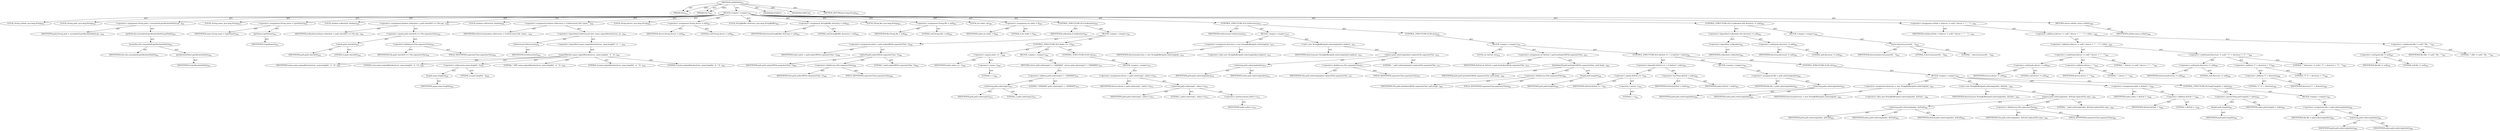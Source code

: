 digraph "toVMSPath" {  
"111669149717" [label = <(METHOD,toVMSPath)<SUB>951</SUB>> ]
"115964117009" [label = <(PARAM,this)<SUB>951</SUB>> ]
"115964117099" [label = <(PARAM,File f)<SUB>951</SUB>> ]
"25769803918" [label = <(BLOCK,&lt;empty&gt;,&lt;empty&gt;)<SUB>951</SUB>> ]
"94489280595" [label = <(LOCAL,String osPath: java.lang.String)<SUB>953</SUB>> ]
"94489280596" [label = <(LOCAL,String path: java.lang.String)<SUB>954</SUB>> ]
"30064771597" [label = <(&lt;operator&gt;.assignment,String path = normalize(f.getAbsolutePath()).ge...)<SUB>954</SUB>> ]
"68719477294" [label = <(IDENTIFIER,path,String path = normalize(f.getAbsolutePath()).ge...)<SUB>954</SUB>> ]
"30064771598" [label = <(getPath,this.normalize(f.getAbsolutePath()).getPath())<SUB>954</SUB>> ]
"30064771599" [label = <(normalize,this.normalize(f.getAbsolutePath()))<SUB>954</SUB>> ]
"68719476756" [label = <(IDENTIFIER,this,this.normalize(f.getAbsolutePath()))<SUB>954</SUB>> ]
"30064771600" [label = <(getAbsolutePath,f.getAbsolutePath())<SUB>954</SUB>> ]
"68719477295" [label = <(IDENTIFIER,f,f.getAbsolutePath())<SUB>954</SUB>> ]
"94489280597" [label = <(LOCAL,String name: java.lang.String)<SUB>955</SUB>> ]
"30064771601" [label = <(&lt;operator&gt;.assignment,String name = f.getName())<SUB>955</SUB>> ]
"68719477296" [label = <(IDENTIFIER,name,String name = f.getName())<SUB>955</SUB>> ]
"30064771602" [label = <(getName,f.getName())<SUB>955</SUB>> ]
"68719477297" [label = <(IDENTIFIER,f,f.getName())<SUB>955</SUB>> ]
"94489280598" [label = <(LOCAL,boolean isAbsolute: boolean)<SUB>956</SUB>> ]
"30064771603" [label = <(&lt;operator&gt;.assignment,boolean isAbsolute = path.charAt(0) == File.sep...)<SUB>956</SUB>> ]
"68719477298" [label = <(IDENTIFIER,isAbsolute,boolean isAbsolute = path.charAt(0) == File.sep...)<SUB>956</SUB>> ]
"30064771604" [label = <(&lt;operator&gt;.equals,path.charAt(0) == File.separatorChar)<SUB>956</SUB>> ]
"30064771605" [label = <(charAt,path.charAt(0))<SUB>956</SUB>> ]
"68719477299" [label = <(IDENTIFIER,path,path.charAt(0))<SUB>956</SUB>> ]
"90194313340" [label = <(LITERAL,0,path.charAt(0))<SUB>956</SUB>> ]
"30064771606" [label = <(&lt;operator&gt;.fieldAccess,File.separatorChar)<SUB>956</SUB>> ]
"68719477300" [label = <(IDENTIFIER,File,path.charAt(0) == File.separatorChar)<SUB>956</SUB>> ]
"55834574882" [label = <(FIELD_IDENTIFIER,separatorChar,separatorChar)<SUB>956</SUB>> ]
"94489280599" [label = <(LOCAL,boolean isDirectory: boolean)<SUB>958</SUB>> ]
"30064771607" [label = <(&lt;operator&gt;.assignment,boolean isDirectory = f.isDirectory() &amp;&amp; !name....)<SUB>958</SUB>> ]
"68719477301" [label = <(IDENTIFIER,isDirectory,boolean isDirectory = f.isDirectory() &amp;&amp; !name....)<SUB>958</SUB>> ]
"30064771608" [label = <(&lt;operator&gt;.logicalAnd,f.isDirectory() &amp;&amp; !name.regionMatches(true, na...)<SUB>958</SUB>> ]
"30064771609" [label = <(isDirectory,f.isDirectory())<SUB>958</SUB>> ]
"68719477302" [label = <(IDENTIFIER,f,f.isDirectory())<SUB>958</SUB>> ]
"30064771610" [label = <(&lt;operator&gt;.logicalNot,!name.regionMatches(true, name.length() - 4, &quot;....)<SUB>959</SUB>> ]
"30064771611" [label = <(regionMatches,name.regionMatches(true, name.length() - 4, &quot;.D...)<SUB>959</SUB>> ]
"68719477303" [label = <(IDENTIFIER,name,name.regionMatches(true, name.length() - 4, &quot;.D...)<SUB>959</SUB>> ]
"90194313341" [label = <(LITERAL,true,name.regionMatches(true, name.length() - 4, &quot;.D...)<SUB>959</SUB>> ]
"30064771612" [label = <(&lt;operator&gt;.subtraction,name.length() - 4)<SUB>959</SUB>> ]
"30064771613" [label = <(length,name.length())<SUB>959</SUB>> ]
"68719477304" [label = <(IDENTIFIER,name,name.length())<SUB>959</SUB>> ]
"90194313342" [label = <(LITERAL,4,name.length() - 4)<SUB>959</SUB>> ]
"90194313343" [label = <(LITERAL,&quot;.DIR&quot;,name.regionMatches(true, name.length() - 4, &quot;.D...)<SUB>959</SUB>> ]
"90194313344" [label = <(LITERAL,0,name.regionMatches(true, name.length() - 4, &quot;.D...)<SUB>959</SUB>> ]
"90194313345" [label = <(LITERAL,4,name.regionMatches(true, name.length() - 4, &quot;.D...)<SUB>959</SUB>> ]
"94489280600" [label = <(LOCAL,String device: java.lang.String)<SUB>961</SUB>> ]
"30064771614" [label = <(&lt;operator&gt;.assignment,String device = null)<SUB>961</SUB>> ]
"68719477305" [label = <(IDENTIFIER,device,String device = null)<SUB>961</SUB>> ]
"90194313346" [label = <(LITERAL,null,String device = null)<SUB>961</SUB>> ]
"94489280601" [label = <(LOCAL,StringBuffer directory: java.lang.StringBuffer)<SUB>962</SUB>> ]
"30064771615" [label = <(&lt;operator&gt;.assignment,StringBuffer directory = null)<SUB>962</SUB>> ]
"68719477306" [label = <(IDENTIFIER,directory,StringBuffer directory = null)<SUB>962</SUB>> ]
"90194313347" [label = <(LITERAL,null,StringBuffer directory = null)<SUB>962</SUB>> ]
"94489280602" [label = <(LOCAL,String file: java.lang.String)<SUB>963</SUB>> ]
"30064771616" [label = <(&lt;operator&gt;.assignment,String file = null)<SUB>963</SUB>> ]
"68719477307" [label = <(IDENTIFIER,file,String file = null)<SUB>963</SUB>> ]
"90194313348" [label = <(LITERAL,null,String file = null)<SUB>963</SUB>> ]
"94489280603" [label = <(LOCAL,int index: int)<SUB>965</SUB>> ]
"30064771617" [label = <(&lt;operator&gt;.assignment,int index = 0)<SUB>965</SUB>> ]
"68719477308" [label = <(IDENTIFIER,index,int index = 0)<SUB>965</SUB>> ]
"90194313349" [label = <(LITERAL,0,int index = 0)<SUB>965</SUB>> ]
"47244640339" [label = <(CONTROL_STRUCTURE,IF,if (isAbsolute))<SUB>967</SUB>> ]
"68719477309" [label = <(IDENTIFIER,isAbsolute,if (isAbsolute))<SUB>967</SUB>> ]
"25769803919" [label = <(BLOCK,&lt;empty&gt;,&lt;empty&gt;)<SUB>967</SUB>> ]
"30064771618" [label = <(&lt;operator&gt;.assignment,index = path.indexOf(File.separatorChar, 1))<SUB>968</SUB>> ]
"68719477310" [label = <(IDENTIFIER,index,index = path.indexOf(File.separatorChar, 1))<SUB>968</SUB>> ]
"30064771619" [label = <(indexOf,path.indexOf(File.separatorChar, 1))<SUB>968</SUB>> ]
"68719477311" [label = <(IDENTIFIER,path,path.indexOf(File.separatorChar, 1))<SUB>968</SUB>> ]
"30064771620" [label = <(&lt;operator&gt;.fieldAccess,File.separatorChar)<SUB>968</SUB>> ]
"68719477312" [label = <(IDENTIFIER,File,path.indexOf(File.separatorChar, 1))<SUB>968</SUB>> ]
"55834574883" [label = <(FIELD_IDENTIFIER,separatorChar,separatorChar)<SUB>968</SUB>> ]
"90194313350" [label = <(LITERAL,1,path.indexOf(File.separatorChar, 1))<SUB>968</SUB>> ]
"47244640340" [label = <(CONTROL_STRUCTURE,IF,if (index == -1))<SUB>969</SUB>> ]
"30064771621" [label = <(&lt;operator&gt;.equals,index == -1)<SUB>969</SUB>> ]
"68719477313" [label = <(IDENTIFIER,index,index == -1)<SUB>969</SUB>> ]
"30064771622" [label = <(&lt;operator&gt;.minus,-1)<SUB>969</SUB>> ]
"90194313351" [label = <(LITERAL,1,-1)<SUB>969</SUB>> ]
"25769803920" [label = <(BLOCK,&lt;empty&gt;,&lt;empty&gt;)<SUB>969</SUB>> ]
"146028888074" [label = <(RETURN,return path.substring(1) + &quot;:[000000]&quot;;,return path.substring(1) + &quot;:[000000]&quot;;)<SUB>970</SUB>> ]
"30064771623" [label = <(&lt;operator&gt;.addition,path.substring(1) + &quot;:[000000]&quot;)<SUB>970</SUB>> ]
"30064771624" [label = <(substring,path.substring(1))<SUB>970</SUB>> ]
"68719477314" [label = <(IDENTIFIER,path,path.substring(1))<SUB>970</SUB>> ]
"90194313352" [label = <(LITERAL,1,path.substring(1))<SUB>970</SUB>> ]
"90194313353" [label = <(LITERAL,&quot;:[000000]&quot;,path.substring(1) + &quot;:[000000]&quot;)<SUB>970</SUB>> ]
"47244640341" [label = <(CONTROL_STRUCTURE,ELSE,else)<SUB>971</SUB>> ]
"25769803921" [label = <(BLOCK,&lt;empty&gt;,&lt;empty&gt;)<SUB>971</SUB>> ]
"30064771625" [label = <(&lt;operator&gt;.assignment,device = path.substring(1, index++))<SUB>972</SUB>> ]
"68719477315" [label = <(IDENTIFIER,device,device = path.substring(1, index++))<SUB>972</SUB>> ]
"30064771626" [label = <(substring,path.substring(1, index++))<SUB>972</SUB>> ]
"68719477316" [label = <(IDENTIFIER,path,path.substring(1, index++))<SUB>972</SUB>> ]
"90194313354" [label = <(LITERAL,1,path.substring(1, index++))<SUB>972</SUB>> ]
"30064771627" [label = <(&lt;operator&gt;.postIncrement,index++)<SUB>972</SUB>> ]
"68719477317" [label = <(IDENTIFIER,index,index++)<SUB>972</SUB>> ]
"47244640342" [label = <(CONTROL_STRUCTURE,IF,if (isDirectory))<SUB>975</SUB>> ]
"68719477318" [label = <(IDENTIFIER,isDirectory,if (isDirectory))<SUB>975</SUB>> ]
"25769803922" [label = <(BLOCK,&lt;empty&gt;,&lt;empty&gt;)<SUB>975</SUB>> ]
"30064771628" [label = <(&lt;operator&gt;.assignment,directory = new StringBuffer(path.substring(ind...)<SUB>976</SUB>> ]
"68719477319" [label = <(IDENTIFIER,directory,directory = new StringBuffer(path.substring(ind...)<SUB>976</SUB>> ]
"30064771629" [label = <(&lt;operator&gt;.alloc,new StringBuffer(path.substring(index).replace(...)<SUB>976</SUB>> ]
"30064771630" [label = <(&lt;init&gt;,new StringBuffer(path.substring(index).replace(...)<SUB>976</SUB>> ]
"68719477320" [label = <(IDENTIFIER,directory,new StringBuffer(path.substring(index).replace(...)<SUB>976</SUB>> ]
"30064771631" [label = <(replace,path.substring(index).replace(File.separatorCha...)<SUB>976</SUB>> ]
"30064771632" [label = <(substring,path.substring(index))<SUB>976</SUB>> ]
"68719477321" [label = <(IDENTIFIER,path,path.substring(index))<SUB>976</SUB>> ]
"68719477322" [label = <(IDENTIFIER,index,path.substring(index))<SUB>976</SUB>> ]
"30064771633" [label = <(&lt;operator&gt;.fieldAccess,File.separatorChar)<SUB>977</SUB>> ]
"68719477323" [label = <(IDENTIFIER,File,path.substring(index).replace(File.separatorCha...)<SUB>977</SUB>> ]
"55834574884" [label = <(FIELD_IDENTIFIER,separatorChar,separatorChar)<SUB>977</SUB>> ]
"90194313355" [label = <(LITERAL,'.',path.substring(index).replace(File.separatorCha...)<SUB>977</SUB>> ]
"47244640343" [label = <(CONTROL_STRUCTURE,ELSE,else)<SUB>978</SUB>> ]
"25769803923" [label = <(BLOCK,&lt;empty&gt;,&lt;empty&gt;)<SUB>978</SUB>> ]
"94489280604" [label = <(LOCAL,int dirEnd: int)<SUB>979</SUB>> ]
"30064771634" [label = <(&lt;operator&gt;.assignment,int dirEnd = path.lastIndexOf(File.separatorCha...)<SUB>979</SUB>> ]
"68719477324" [label = <(IDENTIFIER,dirEnd,int dirEnd = path.lastIndexOf(File.separatorCha...)<SUB>979</SUB>> ]
"30064771635" [label = <(lastIndexOf,path.lastIndexOf(File.separatorChar, path.lengt...)<SUB>980</SUB>> ]
"68719477325" [label = <(IDENTIFIER,path,path.lastIndexOf(File.separatorChar, path.lengt...)<SUB>980</SUB>> ]
"30064771636" [label = <(&lt;operator&gt;.fieldAccess,File.separatorChar)<SUB>980</SUB>> ]
"68719477326" [label = <(IDENTIFIER,File,path.lastIndexOf(File.separatorChar, path.lengt...)<SUB>980</SUB>> ]
"55834574885" [label = <(FIELD_IDENTIFIER,separatorChar,separatorChar)<SUB>980</SUB>> ]
"30064771637" [label = <(length,path.length())<SUB>980</SUB>> ]
"68719477327" [label = <(IDENTIFIER,path,path.length())<SUB>980</SUB>> ]
"47244640344" [label = <(CONTROL_STRUCTURE,IF,if (dirEnd == -1 || dirEnd &lt; index))<SUB>981</SUB>> ]
"30064771638" [label = <(&lt;operator&gt;.logicalOr,dirEnd == -1 || dirEnd &lt; index)<SUB>981</SUB>> ]
"30064771639" [label = <(&lt;operator&gt;.equals,dirEnd == -1)<SUB>981</SUB>> ]
"68719477328" [label = <(IDENTIFIER,dirEnd,dirEnd == -1)<SUB>981</SUB>> ]
"30064771640" [label = <(&lt;operator&gt;.minus,-1)<SUB>981</SUB>> ]
"90194313356" [label = <(LITERAL,1,-1)<SUB>981</SUB>> ]
"30064771641" [label = <(&lt;operator&gt;.lessThan,dirEnd &lt; index)<SUB>981</SUB>> ]
"68719477329" [label = <(IDENTIFIER,dirEnd,dirEnd &lt; index)<SUB>981</SUB>> ]
"68719477330" [label = <(IDENTIFIER,index,dirEnd &lt; index)<SUB>981</SUB>> ]
"25769803924" [label = <(BLOCK,&lt;empty&gt;,&lt;empty&gt;)<SUB>981</SUB>> ]
"30064771642" [label = <(&lt;operator&gt;.assignment,file = path.substring(index))<SUB>982</SUB>> ]
"68719477331" [label = <(IDENTIFIER,file,file = path.substring(index))<SUB>982</SUB>> ]
"30064771643" [label = <(substring,path.substring(index))<SUB>982</SUB>> ]
"68719477332" [label = <(IDENTIFIER,path,path.substring(index))<SUB>982</SUB>> ]
"68719477333" [label = <(IDENTIFIER,index,path.substring(index))<SUB>982</SUB>> ]
"47244640345" [label = <(CONTROL_STRUCTURE,ELSE,else)<SUB>983</SUB>> ]
"25769803925" [label = <(BLOCK,&lt;empty&gt;,&lt;empty&gt;)<SUB>983</SUB>> ]
"30064771644" [label = <(&lt;operator&gt;.assignment,directory = new StringBuffer(path.substring(ind...)<SUB>984</SUB>> ]
"68719477334" [label = <(IDENTIFIER,directory,directory = new StringBuffer(path.substring(ind...)<SUB>984</SUB>> ]
"30064771645" [label = <(&lt;operator&gt;.alloc,new StringBuffer(path.substring(index, dirEnd)....)<SUB>984</SUB>> ]
"30064771646" [label = <(&lt;init&gt;,new StringBuffer(path.substring(index, dirEnd)....)<SUB>984</SUB>> ]
"68719477335" [label = <(IDENTIFIER,directory,new StringBuffer(path.substring(index, dirEnd)....)<SUB>984</SUB>> ]
"30064771647" [label = <(replace,path.substring(index, dirEnd).replace(File.sepa...)<SUB>984</SUB>> ]
"30064771648" [label = <(substring,path.substring(index, dirEnd))<SUB>984</SUB>> ]
"68719477336" [label = <(IDENTIFIER,path,path.substring(index, dirEnd))<SUB>984</SUB>> ]
"68719477337" [label = <(IDENTIFIER,index,path.substring(index, dirEnd))<SUB>984</SUB>> ]
"68719477338" [label = <(IDENTIFIER,dirEnd,path.substring(index, dirEnd))<SUB>984</SUB>> ]
"30064771649" [label = <(&lt;operator&gt;.fieldAccess,File.separatorChar)<SUB>985</SUB>> ]
"68719477339" [label = <(IDENTIFIER,File,path.substring(index, dirEnd).replace(File.sepa...)<SUB>985</SUB>> ]
"55834574886" [label = <(FIELD_IDENTIFIER,separatorChar,separatorChar)<SUB>985</SUB>> ]
"90194313357" [label = <(LITERAL,'.',path.substring(index, dirEnd).replace(File.sepa...)<SUB>985</SUB>> ]
"30064771650" [label = <(&lt;operator&gt;.assignment,index = dirEnd + 1)<SUB>986</SUB>> ]
"68719477340" [label = <(IDENTIFIER,index,index = dirEnd + 1)<SUB>986</SUB>> ]
"30064771651" [label = <(&lt;operator&gt;.addition,dirEnd + 1)<SUB>986</SUB>> ]
"68719477341" [label = <(IDENTIFIER,dirEnd,dirEnd + 1)<SUB>986</SUB>> ]
"90194313358" [label = <(LITERAL,1,dirEnd + 1)<SUB>986</SUB>> ]
"47244640346" [label = <(CONTROL_STRUCTURE,IF,if (path.length() &gt; index))<SUB>987</SUB>> ]
"30064771652" [label = <(&lt;operator&gt;.greaterThan,path.length() &gt; index)<SUB>987</SUB>> ]
"30064771653" [label = <(length,path.length())<SUB>987</SUB>> ]
"68719477342" [label = <(IDENTIFIER,path,path.length())<SUB>987</SUB>> ]
"68719477343" [label = <(IDENTIFIER,index,path.length() &gt; index)<SUB>987</SUB>> ]
"25769803926" [label = <(BLOCK,&lt;empty&gt;,&lt;empty&gt;)<SUB>987</SUB>> ]
"30064771654" [label = <(&lt;operator&gt;.assignment,file = path.substring(index))<SUB>988</SUB>> ]
"68719477344" [label = <(IDENTIFIER,file,file = path.substring(index))<SUB>988</SUB>> ]
"30064771655" [label = <(substring,path.substring(index))<SUB>988</SUB>> ]
"68719477345" [label = <(IDENTIFIER,path,path.substring(index))<SUB>988</SUB>> ]
"68719477346" [label = <(IDENTIFIER,index,path.substring(index))<SUB>988</SUB>> ]
"47244640347" [label = <(CONTROL_STRUCTURE,IF,if (!isAbsolute &amp;&amp; directory != null))<SUB>992</SUB>> ]
"30064771656" [label = <(&lt;operator&gt;.logicalAnd,!isAbsolute &amp;&amp; directory != null)<SUB>992</SUB>> ]
"30064771657" [label = <(&lt;operator&gt;.logicalNot,!isAbsolute)<SUB>992</SUB>> ]
"68719477347" [label = <(IDENTIFIER,isAbsolute,!isAbsolute)<SUB>992</SUB>> ]
"30064771658" [label = <(&lt;operator&gt;.notEquals,directory != null)<SUB>992</SUB>> ]
"68719477348" [label = <(IDENTIFIER,directory,directory != null)<SUB>992</SUB>> ]
"90194313359" [label = <(LITERAL,null,directory != null)<SUB>992</SUB>> ]
"25769803927" [label = <(BLOCK,&lt;empty&gt;,&lt;empty&gt;)<SUB>992</SUB>> ]
"30064771659" [label = <(insert,directory.insert(0, '.'))<SUB>993</SUB>> ]
"68719477349" [label = <(IDENTIFIER,directory,directory.insert(0, '.'))<SUB>993</SUB>> ]
"90194313360" [label = <(LITERAL,0,directory.insert(0, '.'))<SUB>993</SUB>> ]
"90194313361" [label = <(LITERAL,'.',directory.insert(0, '.'))<SUB>993</SUB>> ]
"30064771660" [label = <(&lt;operator&gt;.assignment,osPath = ((device != null) ? device + &quot;:&quot; : &quot;&quot;)...)<SUB>995</SUB>> ]
"68719477350" [label = <(IDENTIFIER,osPath,osPath = ((device != null) ? device + &quot;:&quot; : &quot;&quot;)...)<SUB>995</SUB>> ]
"30064771661" [label = <(&lt;operator&gt;.addition,((device != null) ? device + &quot;:&quot; : &quot;&quot;) + ((dire...)<SUB>995</SUB>> ]
"30064771662" [label = <(&lt;operator&gt;.addition,((device != null) ? device + &quot;:&quot; : &quot;&quot;) + ((dire...)<SUB>995</SUB>> ]
"30064771663" [label = <(&lt;operator&gt;.conditional,(device != null) ? device + &quot;:&quot; : &quot;&quot;)<SUB>995</SUB>> ]
"30064771664" [label = <(&lt;operator&gt;.notEquals,device != null)<SUB>995</SUB>> ]
"68719477351" [label = <(IDENTIFIER,device,device != null)<SUB>995</SUB>> ]
"90194313362" [label = <(LITERAL,null,device != null)<SUB>995</SUB>> ]
"30064771665" [label = <(&lt;operator&gt;.addition,device + &quot;:&quot;)<SUB>995</SUB>> ]
"68719477352" [label = <(IDENTIFIER,device,device + &quot;:&quot;)<SUB>995</SUB>> ]
"90194313363" [label = <(LITERAL,&quot;:&quot;,device + &quot;:&quot;)<SUB>995</SUB>> ]
"90194313364" [label = <(LITERAL,&quot;&quot;,(device != null) ? device + &quot;:&quot; : &quot;&quot;)<SUB>995</SUB>> ]
"30064771666" [label = <(&lt;operator&gt;.conditional,(directory != null) ? &quot;[&quot; + directory + &quot;]&quot; : &quot;&quot;)<SUB>996</SUB>> ]
"30064771667" [label = <(&lt;operator&gt;.notEquals,directory != null)<SUB>996</SUB>> ]
"68719477353" [label = <(IDENTIFIER,directory,directory != null)<SUB>996</SUB>> ]
"90194313365" [label = <(LITERAL,null,directory != null)<SUB>996</SUB>> ]
"30064771668" [label = <(&lt;operator&gt;.addition,&quot;[&quot; + directory + &quot;]&quot;)<SUB>996</SUB>> ]
"30064771669" [label = <(&lt;operator&gt;.addition,&quot;[&quot; + directory)<SUB>996</SUB>> ]
"90194313366" [label = <(LITERAL,&quot;[&quot;,&quot;[&quot; + directory)<SUB>996</SUB>> ]
"68719477354" [label = <(IDENTIFIER,directory,&quot;[&quot; + directory)<SUB>996</SUB>> ]
"90194313367" [label = <(LITERAL,&quot;]&quot;,&quot;[&quot; + directory + &quot;]&quot;)<SUB>996</SUB>> ]
"90194313368" [label = <(LITERAL,&quot;&quot;,(directory != null) ? &quot;[&quot; + directory + &quot;]&quot; : &quot;&quot;)<SUB>996</SUB>> ]
"30064771670" [label = <(&lt;operator&gt;.conditional,(file != null) ? file : &quot;&quot;)<SUB>997</SUB>> ]
"30064771671" [label = <(&lt;operator&gt;.notEquals,file != null)<SUB>997</SUB>> ]
"68719477355" [label = <(IDENTIFIER,file,file != null)<SUB>997</SUB>> ]
"90194313369" [label = <(LITERAL,null,file != null)<SUB>997</SUB>> ]
"68719477356" [label = <(IDENTIFIER,file,(file != null) ? file : &quot;&quot;)<SUB>997</SUB>> ]
"90194313370" [label = <(LITERAL,&quot;&quot;,(file != null) ? file : &quot;&quot;)<SUB>997</SUB>> ]
"146028888075" [label = <(RETURN,return osPath;,return osPath;)<SUB>998</SUB>> ]
"68719477357" [label = <(IDENTIFIER,osPath,return osPath;)<SUB>998</SUB>> ]
"133143986234" [label = <(MODIFIER,PUBLIC)> ]
"133143986235" [label = <(MODIFIER,VIRTUAL)> ]
"128849018901" [label = <(METHOD_RETURN,java.lang.String)<SUB>951</SUB>> ]
  "111669149717" -> "115964117009"  [ label = "AST: "] 
  "111669149717" -> "115964117099"  [ label = "AST: "] 
  "111669149717" -> "25769803918"  [ label = "AST: "] 
  "111669149717" -> "133143986234"  [ label = "AST: "] 
  "111669149717" -> "133143986235"  [ label = "AST: "] 
  "111669149717" -> "128849018901"  [ label = "AST: "] 
  "25769803918" -> "94489280595"  [ label = "AST: "] 
  "25769803918" -> "94489280596"  [ label = "AST: "] 
  "25769803918" -> "30064771597"  [ label = "AST: "] 
  "25769803918" -> "94489280597"  [ label = "AST: "] 
  "25769803918" -> "30064771601"  [ label = "AST: "] 
  "25769803918" -> "94489280598"  [ label = "AST: "] 
  "25769803918" -> "30064771603"  [ label = "AST: "] 
  "25769803918" -> "94489280599"  [ label = "AST: "] 
  "25769803918" -> "30064771607"  [ label = "AST: "] 
  "25769803918" -> "94489280600"  [ label = "AST: "] 
  "25769803918" -> "30064771614"  [ label = "AST: "] 
  "25769803918" -> "94489280601"  [ label = "AST: "] 
  "25769803918" -> "30064771615"  [ label = "AST: "] 
  "25769803918" -> "94489280602"  [ label = "AST: "] 
  "25769803918" -> "30064771616"  [ label = "AST: "] 
  "25769803918" -> "94489280603"  [ label = "AST: "] 
  "25769803918" -> "30064771617"  [ label = "AST: "] 
  "25769803918" -> "47244640339"  [ label = "AST: "] 
  "25769803918" -> "47244640342"  [ label = "AST: "] 
  "25769803918" -> "47244640347"  [ label = "AST: "] 
  "25769803918" -> "30064771660"  [ label = "AST: "] 
  "25769803918" -> "146028888075"  [ label = "AST: "] 
  "30064771597" -> "68719477294"  [ label = "AST: "] 
  "30064771597" -> "30064771598"  [ label = "AST: "] 
  "30064771598" -> "30064771599"  [ label = "AST: "] 
  "30064771599" -> "68719476756"  [ label = "AST: "] 
  "30064771599" -> "30064771600"  [ label = "AST: "] 
  "30064771600" -> "68719477295"  [ label = "AST: "] 
  "30064771601" -> "68719477296"  [ label = "AST: "] 
  "30064771601" -> "30064771602"  [ label = "AST: "] 
  "30064771602" -> "68719477297"  [ label = "AST: "] 
  "30064771603" -> "68719477298"  [ label = "AST: "] 
  "30064771603" -> "30064771604"  [ label = "AST: "] 
  "30064771604" -> "30064771605"  [ label = "AST: "] 
  "30064771604" -> "30064771606"  [ label = "AST: "] 
  "30064771605" -> "68719477299"  [ label = "AST: "] 
  "30064771605" -> "90194313340"  [ label = "AST: "] 
  "30064771606" -> "68719477300"  [ label = "AST: "] 
  "30064771606" -> "55834574882"  [ label = "AST: "] 
  "30064771607" -> "68719477301"  [ label = "AST: "] 
  "30064771607" -> "30064771608"  [ label = "AST: "] 
  "30064771608" -> "30064771609"  [ label = "AST: "] 
  "30064771608" -> "30064771610"  [ label = "AST: "] 
  "30064771609" -> "68719477302"  [ label = "AST: "] 
  "30064771610" -> "30064771611"  [ label = "AST: "] 
  "30064771611" -> "68719477303"  [ label = "AST: "] 
  "30064771611" -> "90194313341"  [ label = "AST: "] 
  "30064771611" -> "30064771612"  [ label = "AST: "] 
  "30064771611" -> "90194313343"  [ label = "AST: "] 
  "30064771611" -> "90194313344"  [ label = "AST: "] 
  "30064771611" -> "90194313345"  [ label = "AST: "] 
  "30064771612" -> "30064771613"  [ label = "AST: "] 
  "30064771612" -> "90194313342"  [ label = "AST: "] 
  "30064771613" -> "68719477304"  [ label = "AST: "] 
  "30064771614" -> "68719477305"  [ label = "AST: "] 
  "30064771614" -> "90194313346"  [ label = "AST: "] 
  "30064771615" -> "68719477306"  [ label = "AST: "] 
  "30064771615" -> "90194313347"  [ label = "AST: "] 
  "30064771616" -> "68719477307"  [ label = "AST: "] 
  "30064771616" -> "90194313348"  [ label = "AST: "] 
  "30064771617" -> "68719477308"  [ label = "AST: "] 
  "30064771617" -> "90194313349"  [ label = "AST: "] 
  "47244640339" -> "68719477309"  [ label = "AST: "] 
  "47244640339" -> "25769803919"  [ label = "AST: "] 
  "25769803919" -> "30064771618"  [ label = "AST: "] 
  "25769803919" -> "47244640340"  [ label = "AST: "] 
  "30064771618" -> "68719477310"  [ label = "AST: "] 
  "30064771618" -> "30064771619"  [ label = "AST: "] 
  "30064771619" -> "68719477311"  [ label = "AST: "] 
  "30064771619" -> "30064771620"  [ label = "AST: "] 
  "30064771619" -> "90194313350"  [ label = "AST: "] 
  "30064771620" -> "68719477312"  [ label = "AST: "] 
  "30064771620" -> "55834574883"  [ label = "AST: "] 
  "47244640340" -> "30064771621"  [ label = "AST: "] 
  "47244640340" -> "25769803920"  [ label = "AST: "] 
  "47244640340" -> "47244640341"  [ label = "AST: "] 
  "30064771621" -> "68719477313"  [ label = "AST: "] 
  "30064771621" -> "30064771622"  [ label = "AST: "] 
  "30064771622" -> "90194313351"  [ label = "AST: "] 
  "25769803920" -> "146028888074"  [ label = "AST: "] 
  "146028888074" -> "30064771623"  [ label = "AST: "] 
  "30064771623" -> "30064771624"  [ label = "AST: "] 
  "30064771623" -> "90194313353"  [ label = "AST: "] 
  "30064771624" -> "68719477314"  [ label = "AST: "] 
  "30064771624" -> "90194313352"  [ label = "AST: "] 
  "47244640341" -> "25769803921"  [ label = "AST: "] 
  "25769803921" -> "30064771625"  [ label = "AST: "] 
  "30064771625" -> "68719477315"  [ label = "AST: "] 
  "30064771625" -> "30064771626"  [ label = "AST: "] 
  "30064771626" -> "68719477316"  [ label = "AST: "] 
  "30064771626" -> "90194313354"  [ label = "AST: "] 
  "30064771626" -> "30064771627"  [ label = "AST: "] 
  "30064771627" -> "68719477317"  [ label = "AST: "] 
  "47244640342" -> "68719477318"  [ label = "AST: "] 
  "47244640342" -> "25769803922"  [ label = "AST: "] 
  "47244640342" -> "47244640343"  [ label = "AST: "] 
  "25769803922" -> "30064771628"  [ label = "AST: "] 
  "25769803922" -> "30064771630"  [ label = "AST: "] 
  "30064771628" -> "68719477319"  [ label = "AST: "] 
  "30064771628" -> "30064771629"  [ label = "AST: "] 
  "30064771630" -> "68719477320"  [ label = "AST: "] 
  "30064771630" -> "30064771631"  [ label = "AST: "] 
  "30064771631" -> "30064771632"  [ label = "AST: "] 
  "30064771631" -> "30064771633"  [ label = "AST: "] 
  "30064771631" -> "90194313355"  [ label = "AST: "] 
  "30064771632" -> "68719477321"  [ label = "AST: "] 
  "30064771632" -> "68719477322"  [ label = "AST: "] 
  "30064771633" -> "68719477323"  [ label = "AST: "] 
  "30064771633" -> "55834574884"  [ label = "AST: "] 
  "47244640343" -> "25769803923"  [ label = "AST: "] 
  "25769803923" -> "94489280604"  [ label = "AST: "] 
  "25769803923" -> "30064771634"  [ label = "AST: "] 
  "25769803923" -> "47244640344"  [ label = "AST: "] 
  "30064771634" -> "68719477324"  [ label = "AST: "] 
  "30064771634" -> "30064771635"  [ label = "AST: "] 
  "30064771635" -> "68719477325"  [ label = "AST: "] 
  "30064771635" -> "30064771636"  [ label = "AST: "] 
  "30064771635" -> "30064771637"  [ label = "AST: "] 
  "30064771636" -> "68719477326"  [ label = "AST: "] 
  "30064771636" -> "55834574885"  [ label = "AST: "] 
  "30064771637" -> "68719477327"  [ label = "AST: "] 
  "47244640344" -> "30064771638"  [ label = "AST: "] 
  "47244640344" -> "25769803924"  [ label = "AST: "] 
  "47244640344" -> "47244640345"  [ label = "AST: "] 
  "30064771638" -> "30064771639"  [ label = "AST: "] 
  "30064771638" -> "30064771641"  [ label = "AST: "] 
  "30064771639" -> "68719477328"  [ label = "AST: "] 
  "30064771639" -> "30064771640"  [ label = "AST: "] 
  "30064771640" -> "90194313356"  [ label = "AST: "] 
  "30064771641" -> "68719477329"  [ label = "AST: "] 
  "30064771641" -> "68719477330"  [ label = "AST: "] 
  "25769803924" -> "30064771642"  [ label = "AST: "] 
  "30064771642" -> "68719477331"  [ label = "AST: "] 
  "30064771642" -> "30064771643"  [ label = "AST: "] 
  "30064771643" -> "68719477332"  [ label = "AST: "] 
  "30064771643" -> "68719477333"  [ label = "AST: "] 
  "47244640345" -> "25769803925"  [ label = "AST: "] 
  "25769803925" -> "30064771644"  [ label = "AST: "] 
  "25769803925" -> "30064771646"  [ label = "AST: "] 
  "25769803925" -> "30064771650"  [ label = "AST: "] 
  "25769803925" -> "47244640346"  [ label = "AST: "] 
  "30064771644" -> "68719477334"  [ label = "AST: "] 
  "30064771644" -> "30064771645"  [ label = "AST: "] 
  "30064771646" -> "68719477335"  [ label = "AST: "] 
  "30064771646" -> "30064771647"  [ label = "AST: "] 
  "30064771647" -> "30064771648"  [ label = "AST: "] 
  "30064771647" -> "30064771649"  [ label = "AST: "] 
  "30064771647" -> "90194313357"  [ label = "AST: "] 
  "30064771648" -> "68719477336"  [ label = "AST: "] 
  "30064771648" -> "68719477337"  [ label = "AST: "] 
  "30064771648" -> "68719477338"  [ label = "AST: "] 
  "30064771649" -> "68719477339"  [ label = "AST: "] 
  "30064771649" -> "55834574886"  [ label = "AST: "] 
  "30064771650" -> "68719477340"  [ label = "AST: "] 
  "30064771650" -> "30064771651"  [ label = "AST: "] 
  "30064771651" -> "68719477341"  [ label = "AST: "] 
  "30064771651" -> "90194313358"  [ label = "AST: "] 
  "47244640346" -> "30064771652"  [ label = "AST: "] 
  "47244640346" -> "25769803926"  [ label = "AST: "] 
  "30064771652" -> "30064771653"  [ label = "AST: "] 
  "30064771652" -> "68719477343"  [ label = "AST: "] 
  "30064771653" -> "68719477342"  [ label = "AST: "] 
  "25769803926" -> "30064771654"  [ label = "AST: "] 
  "30064771654" -> "68719477344"  [ label = "AST: "] 
  "30064771654" -> "30064771655"  [ label = "AST: "] 
  "30064771655" -> "68719477345"  [ label = "AST: "] 
  "30064771655" -> "68719477346"  [ label = "AST: "] 
  "47244640347" -> "30064771656"  [ label = "AST: "] 
  "47244640347" -> "25769803927"  [ label = "AST: "] 
  "30064771656" -> "30064771657"  [ label = "AST: "] 
  "30064771656" -> "30064771658"  [ label = "AST: "] 
  "30064771657" -> "68719477347"  [ label = "AST: "] 
  "30064771658" -> "68719477348"  [ label = "AST: "] 
  "30064771658" -> "90194313359"  [ label = "AST: "] 
  "25769803927" -> "30064771659"  [ label = "AST: "] 
  "30064771659" -> "68719477349"  [ label = "AST: "] 
  "30064771659" -> "90194313360"  [ label = "AST: "] 
  "30064771659" -> "90194313361"  [ label = "AST: "] 
  "30064771660" -> "68719477350"  [ label = "AST: "] 
  "30064771660" -> "30064771661"  [ label = "AST: "] 
  "30064771661" -> "30064771662"  [ label = "AST: "] 
  "30064771661" -> "30064771670"  [ label = "AST: "] 
  "30064771662" -> "30064771663"  [ label = "AST: "] 
  "30064771662" -> "30064771666"  [ label = "AST: "] 
  "30064771663" -> "30064771664"  [ label = "AST: "] 
  "30064771663" -> "30064771665"  [ label = "AST: "] 
  "30064771663" -> "90194313364"  [ label = "AST: "] 
  "30064771664" -> "68719477351"  [ label = "AST: "] 
  "30064771664" -> "90194313362"  [ label = "AST: "] 
  "30064771665" -> "68719477352"  [ label = "AST: "] 
  "30064771665" -> "90194313363"  [ label = "AST: "] 
  "30064771666" -> "30064771667"  [ label = "AST: "] 
  "30064771666" -> "30064771668"  [ label = "AST: "] 
  "30064771666" -> "90194313368"  [ label = "AST: "] 
  "30064771667" -> "68719477353"  [ label = "AST: "] 
  "30064771667" -> "90194313365"  [ label = "AST: "] 
  "30064771668" -> "30064771669"  [ label = "AST: "] 
  "30064771668" -> "90194313367"  [ label = "AST: "] 
  "30064771669" -> "90194313366"  [ label = "AST: "] 
  "30064771669" -> "68719477354"  [ label = "AST: "] 
  "30064771670" -> "30064771671"  [ label = "AST: "] 
  "30064771670" -> "68719477356"  [ label = "AST: "] 
  "30064771670" -> "90194313370"  [ label = "AST: "] 
  "30064771671" -> "68719477355"  [ label = "AST: "] 
  "30064771671" -> "90194313369"  [ label = "AST: "] 
  "146028888075" -> "68719477357"  [ label = "AST: "] 
  "111669149717" -> "115964117009"  [ label = "DDG: "] 
  "111669149717" -> "115964117099"  [ label = "DDG: "] 
}

